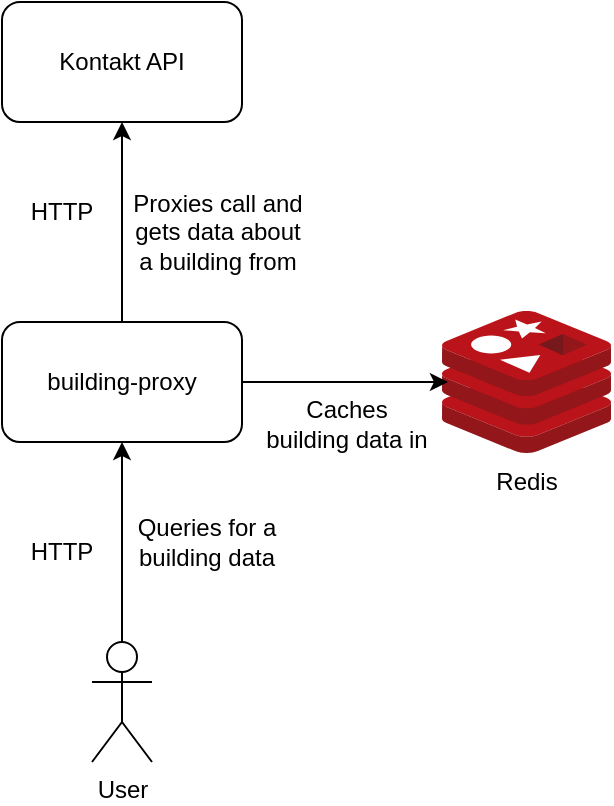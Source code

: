 <mxfile version="24.7.17">
  <diagram name="Page-1" id="8nz-NivrChl-BQ59kfuK">
    <mxGraphModel dx="1114" dy="999" grid="1" gridSize="10" guides="1" tooltips="1" connect="1" arrows="1" fold="1" page="1" pageScale="1" pageWidth="827" pageHeight="1169" math="0" shadow="0">
      <root>
        <mxCell id="0" />
        <mxCell id="1" parent="0" />
        <mxCell id="W16XD4gPDgKYzsb-zFSn-10" style="edgeStyle=orthogonalEdgeStyle;rounded=0;orthogonalLoop=1;jettySize=auto;html=1;entryX=0.5;entryY=1;entryDx=0;entryDy=0;" edge="1" parent="1" source="W16XD4gPDgKYzsb-zFSn-1" target="W16XD4gPDgKYzsb-zFSn-3">
          <mxGeometry relative="1" as="geometry" />
        </mxCell>
        <mxCell id="W16XD4gPDgKYzsb-zFSn-1" value="building-proxy" style="rounded=1;whiteSpace=wrap;html=1;" vertex="1" parent="1">
          <mxGeometry x="320" y="220" width="120" height="60" as="geometry" />
        </mxCell>
        <mxCell id="W16XD4gPDgKYzsb-zFSn-2" value="Redis" style="image;sketch=0;aspect=fixed;html=1;points=[];align=center;fontSize=12;image=img/lib/mscae/Cache_Redis_Product.svg;" vertex="1" parent="1">
          <mxGeometry x="540" y="214.5" width="84.52" height="71" as="geometry" />
        </mxCell>
        <mxCell id="W16XD4gPDgKYzsb-zFSn-3" value="Kontakt API" style="rounded=1;whiteSpace=wrap;html=1;" vertex="1" parent="1">
          <mxGeometry x="320" y="60" width="120" height="60" as="geometry" />
        </mxCell>
        <mxCell id="W16XD4gPDgKYzsb-zFSn-9" style="edgeStyle=orthogonalEdgeStyle;rounded=0;orthogonalLoop=1;jettySize=auto;html=1;" edge="1" parent="1" source="W16XD4gPDgKYzsb-zFSn-4" target="W16XD4gPDgKYzsb-zFSn-1">
          <mxGeometry relative="1" as="geometry" />
        </mxCell>
        <mxCell id="W16XD4gPDgKYzsb-zFSn-4" value="User" style="shape=umlActor;verticalLabelPosition=bottom;verticalAlign=top;html=1;outlineConnect=0;" vertex="1" parent="1">
          <mxGeometry x="365" y="380" width="30" height="60" as="geometry" />
        </mxCell>
        <mxCell id="W16XD4gPDgKYzsb-zFSn-12" style="edgeStyle=orthogonalEdgeStyle;rounded=0;orthogonalLoop=1;jettySize=auto;html=1;entryX=0.035;entryY=0.5;entryDx=0;entryDy=0;entryPerimeter=0;" edge="1" parent="1" source="W16XD4gPDgKYzsb-zFSn-1" target="W16XD4gPDgKYzsb-zFSn-2">
          <mxGeometry relative="1" as="geometry" />
        </mxCell>
        <mxCell id="W16XD4gPDgKYzsb-zFSn-13" value="Queries for a building data" style="text;html=1;align=center;verticalAlign=middle;whiteSpace=wrap;rounded=0;" vertex="1" parent="1">
          <mxGeometry x="385" y="310" width="75" height="40" as="geometry" />
        </mxCell>
        <mxCell id="W16XD4gPDgKYzsb-zFSn-14" value="Proxies call and gets data about a building from" style="text;html=1;align=center;verticalAlign=middle;whiteSpace=wrap;rounded=0;" vertex="1" parent="1">
          <mxGeometry x="382.5" y="150" width="90" height="50" as="geometry" />
        </mxCell>
        <mxCell id="W16XD4gPDgKYzsb-zFSn-15" value="Caches building data in" style="text;html=1;align=center;verticalAlign=middle;whiteSpace=wrap;rounded=0;" vertex="1" parent="1">
          <mxGeometry x="450" y="255.5" width="85" height="30" as="geometry" />
        </mxCell>
        <mxCell id="W16XD4gPDgKYzsb-zFSn-16" value="HTTP" style="text;html=1;align=center;verticalAlign=middle;whiteSpace=wrap;rounded=0;" vertex="1" parent="1">
          <mxGeometry x="320" y="150" width="60" height="30" as="geometry" />
        </mxCell>
        <mxCell id="W16XD4gPDgKYzsb-zFSn-17" value="HTTP" style="text;html=1;align=center;verticalAlign=middle;whiteSpace=wrap;rounded=0;" vertex="1" parent="1">
          <mxGeometry x="320" y="320" width="60" height="30" as="geometry" />
        </mxCell>
      </root>
    </mxGraphModel>
  </diagram>
</mxfile>
